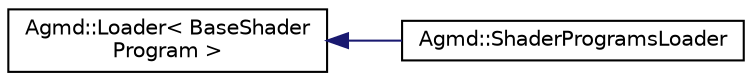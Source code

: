 digraph "Graphical Class Hierarchy"
{
  edge [fontname="Helvetica",fontsize="10",labelfontname="Helvetica",labelfontsize="10"];
  node [fontname="Helvetica",fontsize="10",shape=record];
  rankdir="LR";
  Node1 [label="Agmd::Loader\< BaseShader\lProgram \>",height=0.2,width=0.4,color="black", fillcolor="white", style="filled",URL="$class_agmd_1_1_loader.html"];
  Node1 -> Node2 [dir="back",color="midnightblue",fontsize="10",style="solid",fontname="Helvetica"];
  Node2 [label="Agmd::ShaderProgramsLoader",height=0.2,width=0.4,color="black", fillcolor="white", style="filled",URL="$class_agmd_1_1_shader_programs_loader.html"];
}
